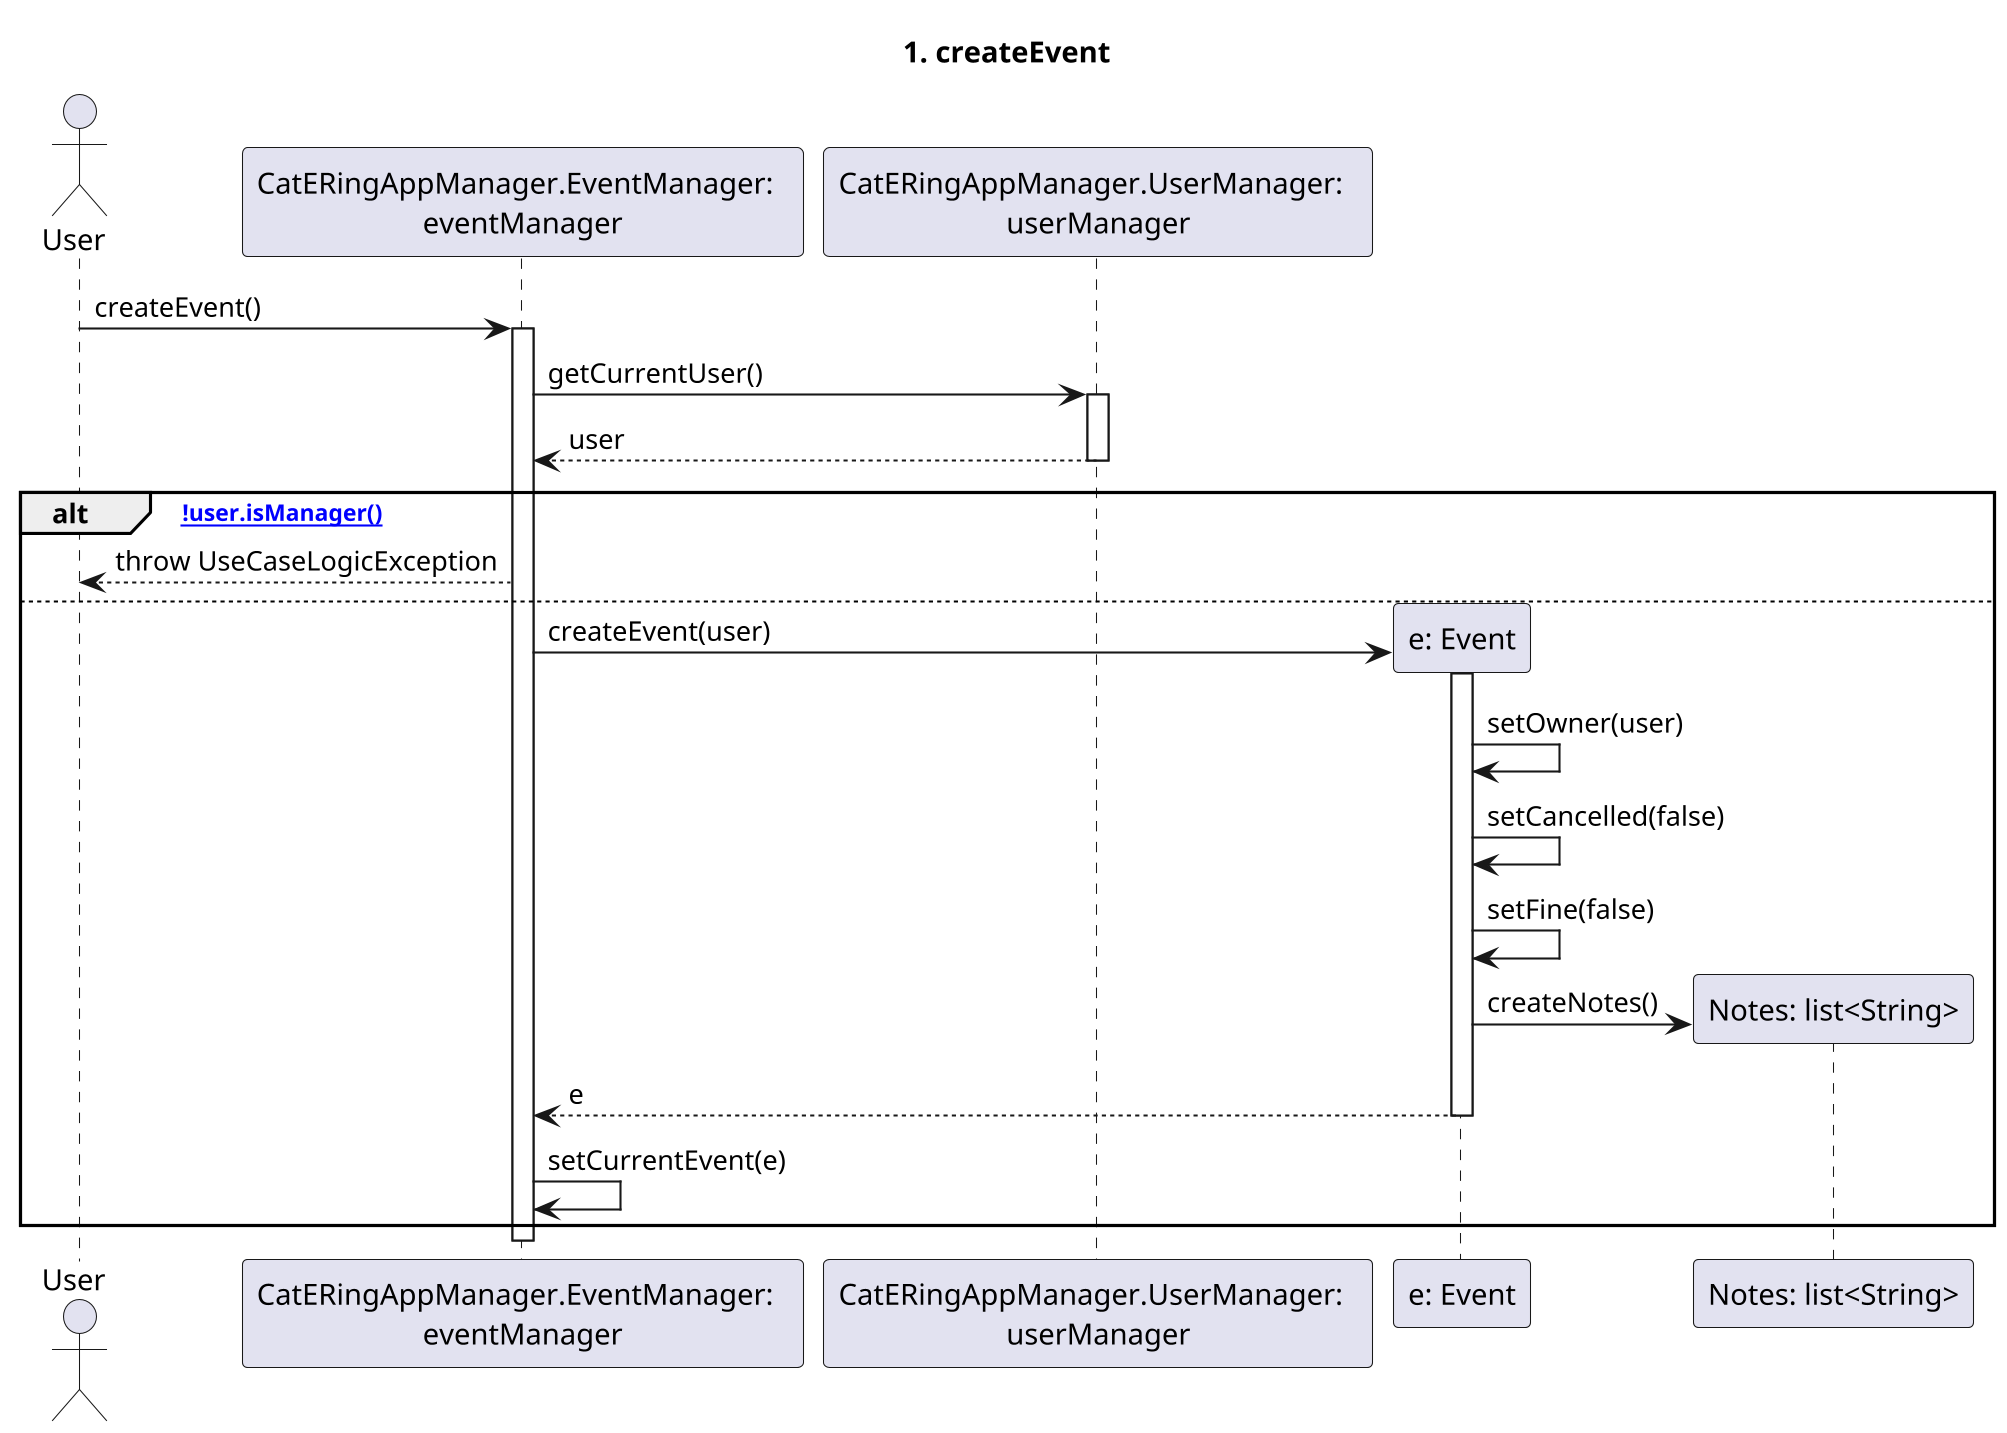 @startuml

skinparam dpi 200

title: DSD per "Gestire eventi"

Actor User
Participant "CatERingAppManager.EventManager:  \neventManager" as EM
Participant "CatERingAppManager.UserManager:  \nuserManager" as UM

User -> EM : createEvent()
Activate EM

EM -> UM: getCurrentUser()
Activate UM

title: 1. createEvent

UM --> EM: user
Deactivate UM

alt [!user.isManager()]
    EM --> User : throw UseCaseLogicException
else
    create "e: Event"
    EM -> "e: Event": createEvent(user)
    Activate "e: Event"
        "e: Event" -> "e: Event": setOwner(user)
        "e: Event" -> "e: Event": setCancelled(false)
        "e: Event" -> "e: Event": setFine(false)
        create "Notes: list<String>"
        "e: Event" -> "Notes: list<String>": createNotes()
    "e: Event" --> EM : e
    Deactivate "e: Event"
    EM -> EM : setCurrentEvent(e)
end
Deactivate EM




@enduml
